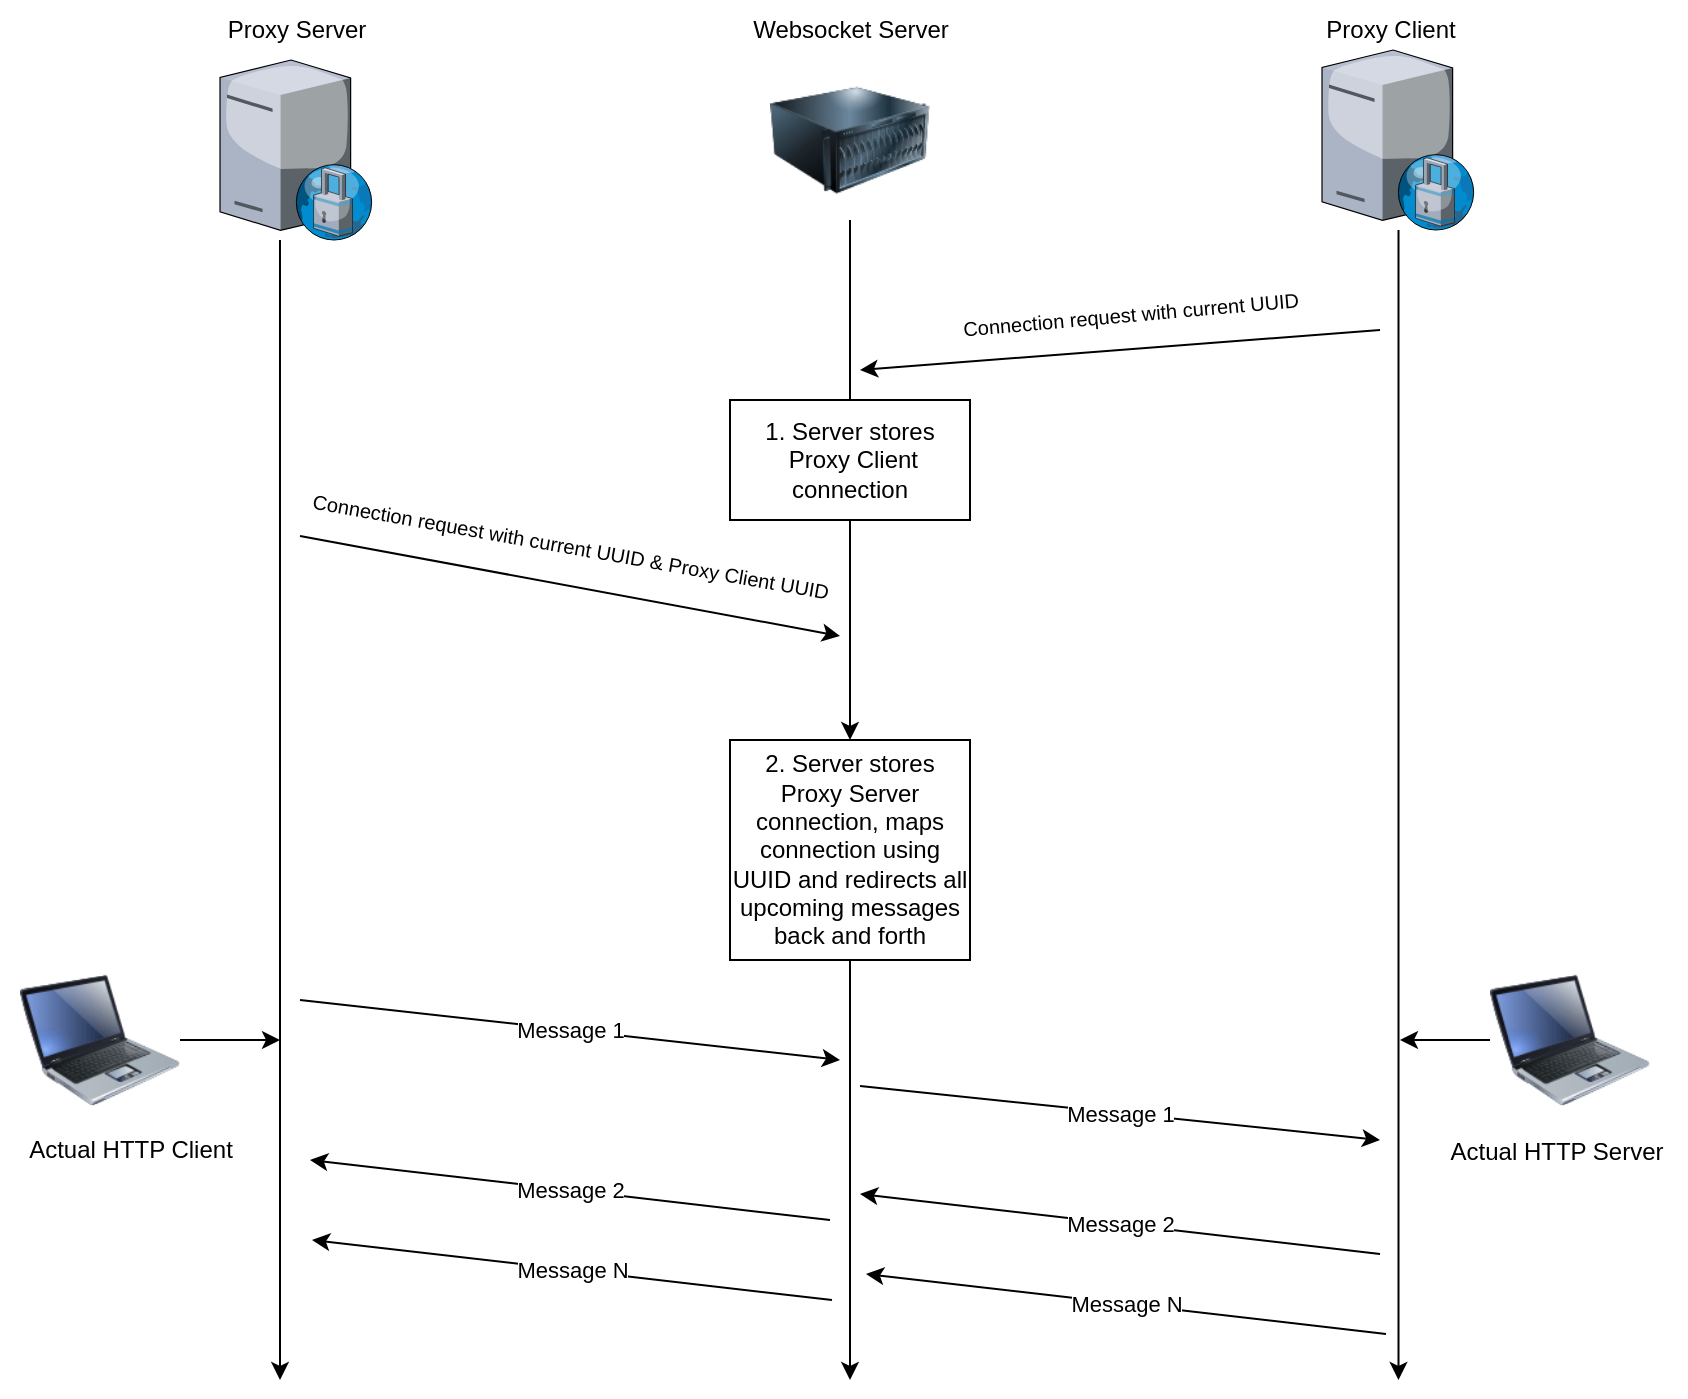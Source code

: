 <mxfile version="21.2.1" type="github">
  <diagram name="Page-1" id="dr6T8ekn_CmlX9sgDNha">
    <mxGraphModel dx="1434" dy="775" grid="1" gridSize="10" guides="1" tooltips="1" connect="1" arrows="1" fold="1" page="1" pageScale="1" pageWidth="850" pageHeight="1100" math="0" shadow="0">
      <root>
        <mxCell id="0" />
        <mxCell id="1" parent="0" />
        <mxCell id="ceJRhMyYK9NuQH_3p3k0-3" style="edgeStyle=orthogonalEdgeStyle;rounded=0;orthogonalLoop=1;jettySize=auto;html=1;" edge="1" parent="1" source="ceJRhMyYK9NuQH_3p3k0-19">
          <mxGeometry relative="1" as="geometry">
            <mxPoint x="425" y="780" as="targetPoint" />
          </mxGeometry>
        </mxCell>
        <mxCell id="ceJRhMyYK9NuQH_3p3k0-1" value="" style="image;html=1;image=img/lib/clip_art/computers/Server_128x128.png" vertex="1" parent="1">
          <mxGeometry x="385" y="120" width="80" height="80" as="geometry" />
        </mxCell>
        <mxCell id="ceJRhMyYK9NuQH_3p3k0-4" style="edgeStyle=orthogonalEdgeStyle;rounded=0;orthogonalLoop=1;jettySize=auto;html=1;exitX=0.392;exitY=1;exitDx=0;exitDy=0;exitPerimeter=0;" edge="1" parent="1" source="ceJRhMyYK9NuQH_3p3k0-36">
          <mxGeometry relative="1" as="geometry">
            <mxPoint x="140" y="780" as="targetPoint" />
            <mxPoint x="200" y="170" as="sourcePoint" />
          </mxGeometry>
        </mxCell>
        <mxCell id="ceJRhMyYK9NuQH_3p3k0-42" style="edgeStyle=orthogonalEdgeStyle;rounded=0;orthogonalLoop=1;jettySize=auto;html=1;" edge="1" parent="1" source="ceJRhMyYK9NuQH_3p3k0-2">
          <mxGeometry relative="1" as="geometry">
            <mxPoint x="140" y="610" as="targetPoint" />
          </mxGeometry>
        </mxCell>
        <mxCell id="ceJRhMyYK9NuQH_3p3k0-2" value="" style="image;html=1;image=img/lib/clip_art/computers/Laptop_128x128.png" vertex="1" parent="1">
          <mxGeometry x="10" y="570" width="80" height="80" as="geometry" />
        </mxCell>
        <mxCell id="ceJRhMyYK9NuQH_3p3k0-7" value="" style="endArrow=classic;html=1;rounded=0;" edge="1" parent="1">
          <mxGeometry width="50" height="50" relative="1" as="geometry">
            <mxPoint x="150" y="358" as="sourcePoint" />
            <mxPoint x="420" y="408" as="targetPoint" />
          </mxGeometry>
        </mxCell>
        <mxCell id="ceJRhMyYK9NuQH_3p3k0-8" value="&lt;font style=&quot;font-size: 10px;&quot;&gt;Connection request with current UUID &amp;amp; Proxy Client UUID&lt;/font&gt;" style="text;html=1;align=center;verticalAlign=middle;resizable=0;points=[];autosize=1;strokeColor=none;fillColor=none;rotation=10;" vertex="1" parent="1">
          <mxGeometry x="140" y="348" width="290" height="30" as="geometry" />
        </mxCell>
        <mxCell id="ceJRhMyYK9NuQH_3p3k0-9" value="Proxy Server" style="text;html=1;align=center;verticalAlign=middle;resizable=0;points=[];autosize=1;strokeColor=none;fillColor=none;" vertex="1" parent="1">
          <mxGeometry x="103.25" y="90" width="90" height="30" as="geometry" />
        </mxCell>
        <mxCell id="ceJRhMyYK9NuQH_3p3k0-10" value="Websocket Server" style="text;html=1;align=center;verticalAlign=middle;resizable=0;points=[];autosize=1;strokeColor=none;fillColor=none;" vertex="1" parent="1">
          <mxGeometry x="365" y="90" width="120" height="30" as="geometry" />
        </mxCell>
        <mxCell id="ceJRhMyYK9NuQH_3p3k0-43" style="edgeStyle=orthogonalEdgeStyle;rounded=0;orthogonalLoop=1;jettySize=auto;html=1;" edge="1" parent="1" source="ceJRhMyYK9NuQH_3p3k0-11">
          <mxGeometry relative="1" as="geometry">
            <mxPoint x="700" y="610" as="targetPoint" />
          </mxGeometry>
        </mxCell>
        <mxCell id="ceJRhMyYK9NuQH_3p3k0-11" value="" style="image;html=1;image=img/lib/clip_art/computers/Laptop_128x128.png" vertex="1" parent="1">
          <mxGeometry x="745" y="570" width="80" height="80" as="geometry" />
        </mxCell>
        <mxCell id="ceJRhMyYK9NuQH_3p3k0-13" value="Proxy Client" style="text;html=1;align=center;verticalAlign=middle;resizable=0;points=[];autosize=1;strokeColor=none;fillColor=none;" vertex="1" parent="1">
          <mxGeometry x="650" y="90" width="90" height="30" as="geometry" />
        </mxCell>
        <mxCell id="ceJRhMyYK9NuQH_3p3k0-14" value="&lt;font style=&quot;font-size: 10px;&quot;&gt;Connection request with current UUID&lt;/font&gt;" style="text;html=1;align=center;verticalAlign=middle;resizable=0;points=[];autosize=1;strokeColor=none;fillColor=none;rotation=-5;" vertex="1" parent="1">
          <mxGeometry x="470" y="232" width="190" height="30" as="geometry" />
        </mxCell>
        <mxCell id="ceJRhMyYK9NuQH_3p3k0-15" value="" style="endArrow=classic;html=1;rounded=0;" edge="1" parent="1">
          <mxGeometry width="50" height="50" relative="1" as="geometry">
            <mxPoint x="690" y="255" as="sourcePoint" />
            <mxPoint x="430" y="275" as="targetPoint" />
          </mxGeometry>
        </mxCell>
        <mxCell id="ceJRhMyYK9NuQH_3p3k0-20" value="" style="edgeStyle=orthogonalEdgeStyle;rounded=0;orthogonalLoop=1;jettySize=auto;html=1;" edge="1" parent="1" source="ceJRhMyYK9NuQH_3p3k0-1" target="ceJRhMyYK9NuQH_3p3k0-19">
          <mxGeometry relative="1" as="geometry">
            <mxPoint x="425" y="780" as="targetPoint" />
            <mxPoint x="425" y="200" as="sourcePoint" />
          </mxGeometry>
        </mxCell>
        <mxCell id="ceJRhMyYK9NuQH_3p3k0-18" value="1. Server stores&lt;br&gt;&amp;nbsp;Proxy Client connection" style="rounded=0;whiteSpace=wrap;html=1;" vertex="1" parent="1">
          <mxGeometry x="365" y="290" width="120" height="60" as="geometry" />
        </mxCell>
        <mxCell id="ceJRhMyYK9NuQH_3p3k0-19" value="2. Server stores Proxy Server connection, maps connection using UUID and redirects all upcoming messages back and forth" style="rounded=0;whiteSpace=wrap;html=1;" vertex="1" parent="1">
          <mxGeometry x="365" y="460" width="120" height="110" as="geometry" />
        </mxCell>
        <mxCell id="ceJRhMyYK9NuQH_3p3k0-22" value="" style="endArrow=classic;html=1;rounded=0;" edge="1" parent="1">
          <mxGeometry relative="1" as="geometry">
            <mxPoint x="150" y="590" as="sourcePoint" />
            <mxPoint x="420" y="620" as="targetPoint" />
          </mxGeometry>
        </mxCell>
        <mxCell id="ceJRhMyYK9NuQH_3p3k0-23" value="Message 1" style="edgeLabel;resizable=0;html=1;align=center;verticalAlign=middle;" connectable="0" vertex="1" parent="ceJRhMyYK9NuQH_3p3k0-22">
          <mxGeometry relative="1" as="geometry" />
        </mxCell>
        <mxCell id="ceJRhMyYK9NuQH_3p3k0-24" value="" style="endArrow=classic;html=1;rounded=0;" edge="1" parent="1">
          <mxGeometry relative="1" as="geometry">
            <mxPoint x="430" y="633" as="sourcePoint" />
            <mxPoint x="690" y="660" as="targetPoint" />
          </mxGeometry>
        </mxCell>
        <mxCell id="ceJRhMyYK9NuQH_3p3k0-25" value="Message 1" style="edgeLabel;resizable=0;html=1;align=center;verticalAlign=middle;" connectable="0" vertex="1" parent="ceJRhMyYK9NuQH_3p3k0-24">
          <mxGeometry relative="1" as="geometry" />
        </mxCell>
        <mxCell id="ceJRhMyYK9NuQH_3p3k0-28" value="" style="endArrow=classic;html=1;rounded=0;" edge="1" parent="1">
          <mxGeometry relative="1" as="geometry">
            <mxPoint x="690" y="717" as="sourcePoint" />
            <mxPoint x="430" y="687" as="targetPoint" />
          </mxGeometry>
        </mxCell>
        <mxCell id="ceJRhMyYK9NuQH_3p3k0-29" value="Message 2" style="edgeLabel;resizable=0;html=1;align=center;verticalAlign=middle;" connectable="0" vertex="1" parent="ceJRhMyYK9NuQH_3p3k0-28">
          <mxGeometry relative="1" as="geometry" />
        </mxCell>
        <mxCell id="ceJRhMyYK9NuQH_3p3k0-30" value="" style="endArrow=classic;html=1;rounded=0;" edge="1" parent="1">
          <mxGeometry relative="1" as="geometry">
            <mxPoint x="415" y="700" as="sourcePoint" />
            <mxPoint x="155" y="670" as="targetPoint" />
          </mxGeometry>
        </mxCell>
        <mxCell id="ceJRhMyYK9NuQH_3p3k0-31" value="Message 2" style="edgeLabel;resizable=0;html=1;align=center;verticalAlign=middle;" connectable="0" vertex="1" parent="ceJRhMyYK9NuQH_3p3k0-30">
          <mxGeometry relative="1" as="geometry" />
        </mxCell>
        <mxCell id="ceJRhMyYK9NuQH_3p3k0-32" value="" style="endArrow=classic;html=1;rounded=0;" edge="1" parent="1">
          <mxGeometry relative="1" as="geometry">
            <mxPoint x="416" y="740" as="sourcePoint" />
            <mxPoint x="156" y="710" as="targetPoint" />
          </mxGeometry>
        </mxCell>
        <mxCell id="ceJRhMyYK9NuQH_3p3k0-33" value="Message N" style="edgeLabel;resizable=0;html=1;align=center;verticalAlign=middle;" connectable="0" vertex="1" parent="ceJRhMyYK9NuQH_3p3k0-32">
          <mxGeometry relative="1" as="geometry" />
        </mxCell>
        <mxCell id="ceJRhMyYK9NuQH_3p3k0-34" value="" style="endArrow=classic;html=1;rounded=0;" edge="1" parent="1">
          <mxGeometry relative="1" as="geometry">
            <mxPoint x="693" y="757" as="sourcePoint" />
            <mxPoint x="433" y="727" as="targetPoint" />
          </mxGeometry>
        </mxCell>
        <mxCell id="ceJRhMyYK9NuQH_3p3k0-35" value="Message N" style="edgeLabel;resizable=0;html=1;align=center;verticalAlign=middle;" connectable="0" vertex="1" parent="ceJRhMyYK9NuQH_3p3k0-34">
          <mxGeometry relative="1" as="geometry" />
        </mxCell>
        <mxCell id="ceJRhMyYK9NuQH_3p3k0-36" value="" style="verticalLabelPosition=bottom;sketch=0;aspect=fixed;html=1;verticalAlign=top;strokeColor=none;align=center;outlineConnect=0;shape=mxgraph.citrix.proxy_server;" vertex="1" parent="1">
          <mxGeometry x="110" y="120" width="76.5" height="90" as="geometry" />
        </mxCell>
        <mxCell id="ceJRhMyYK9NuQH_3p3k0-39" style="edgeStyle=orthogonalEdgeStyle;rounded=0;orthogonalLoop=1;jettySize=auto;html=1;" edge="1" parent="1" source="ceJRhMyYK9NuQH_3p3k0-37">
          <mxGeometry relative="1" as="geometry">
            <mxPoint x="699.25" y="780" as="targetPoint" />
          </mxGeometry>
        </mxCell>
        <mxCell id="ceJRhMyYK9NuQH_3p3k0-37" value="" style="verticalLabelPosition=bottom;sketch=0;aspect=fixed;html=1;verticalAlign=top;strokeColor=none;align=center;outlineConnect=0;shape=mxgraph.citrix.proxy_server;" vertex="1" parent="1">
          <mxGeometry x="661" y="115" width="76.5" height="90" as="geometry" />
        </mxCell>
        <mxCell id="ceJRhMyYK9NuQH_3p3k0-44" value="Actual HTTP Client" style="text;html=1;align=center;verticalAlign=middle;resizable=0;points=[];autosize=1;strokeColor=none;fillColor=none;" vertex="1" parent="1">
          <mxGeometry y="650" width="130" height="30" as="geometry" />
        </mxCell>
        <mxCell id="ceJRhMyYK9NuQH_3p3k0-45" value="Actual HTTP Server" style="text;html=1;align=center;verticalAlign=middle;resizable=0;points=[];autosize=1;strokeColor=none;fillColor=none;" vertex="1" parent="1">
          <mxGeometry x="713" y="651" width="130" height="30" as="geometry" />
        </mxCell>
      </root>
    </mxGraphModel>
  </diagram>
</mxfile>
